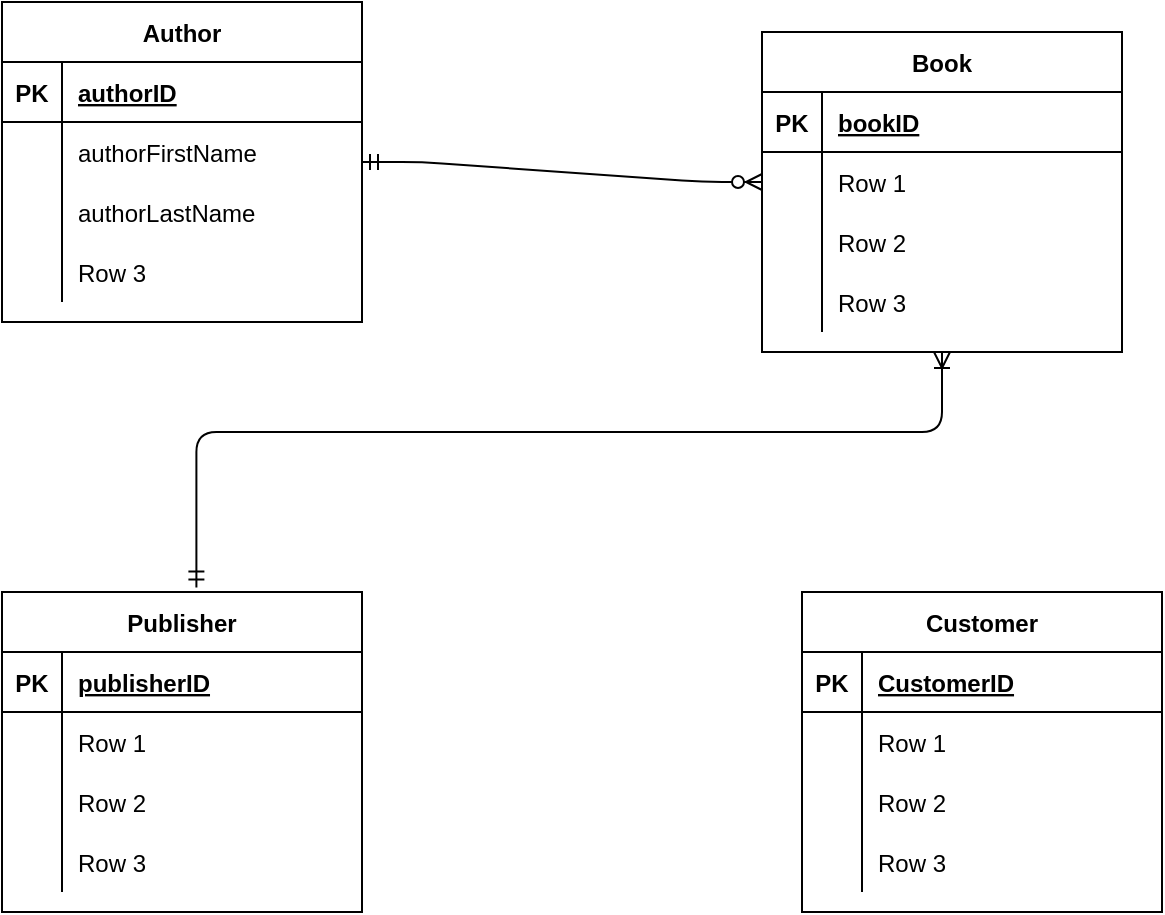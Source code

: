 <mxfile version="13.6.9" type="github">
  <diagram id="lp7pzZUwaLm7XAebwCLD" name="Page-1">
    <mxGraphModel dx="745" dy="654" grid="1" gridSize="10" guides="1" tooltips="1" connect="1" arrows="1" fold="1" page="1" pageScale="1" pageWidth="850" pageHeight="1100" math="0" shadow="0">
      <root>
        <mxCell id="0" />
        <mxCell id="1" parent="0" />
        <mxCell id="WMdSiYsk_7yJCBq60dbt-70" value="" style="edgeStyle=entityRelationEdgeStyle;fontSize=12;html=1;endArrow=ERzeroToMany;endFill=1;exitX=1;exitY=0.5;exitDx=0;exitDy=0;entryX=0;entryY=0.5;entryDx=0;entryDy=0;startArrow=ERmandOne;startFill=0;" edge="1" parent="1" source="WMdSiYsk_7yJCBq60dbt-1" target="WMdSiYsk_7yJCBq60dbt-35">
          <mxGeometry width="100" height="100" relative="1" as="geometry">
            <mxPoint x="370" y="400" as="sourcePoint" />
            <mxPoint x="480" y="400" as="targetPoint" />
          </mxGeometry>
        </mxCell>
        <mxCell id="WMdSiYsk_7yJCBq60dbt-1" value="Author" style="shape=table;startSize=30;container=1;collapsible=1;childLayout=tableLayout;fixedRows=1;rowLines=0;fontStyle=1;align=center;resizeLast=1;" vertex="1" parent="1">
          <mxGeometry x="140" y="335" width="180" height="160" as="geometry" />
        </mxCell>
        <mxCell id="WMdSiYsk_7yJCBq60dbt-2" value="" style="shape=partialRectangle;collapsible=0;dropTarget=0;pointerEvents=0;fillColor=none;top=0;left=0;bottom=1;right=0;points=[[0,0.5],[1,0.5]];portConstraint=eastwest;" vertex="1" parent="WMdSiYsk_7yJCBq60dbt-1">
          <mxGeometry y="30" width="180" height="30" as="geometry" />
        </mxCell>
        <mxCell id="WMdSiYsk_7yJCBq60dbt-3" value="PK" style="shape=partialRectangle;connectable=0;fillColor=none;top=0;left=0;bottom=0;right=0;fontStyle=1;overflow=hidden;" vertex="1" parent="WMdSiYsk_7yJCBq60dbt-2">
          <mxGeometry width="30" height="30" as="geometry" />
        </mxCell>
        <mxCell id="WMdSiYsk_7yJCBq60dbt-4" value="authorID" style="shape=partialRectangle;connectable=0;fillColor=none;top=0;left=0;bottom=0;right=0;align=left;spacingLeft=6;fontStyle=5;overflow=hidden;" vertex="1" parent="WMdSiYsk_7yJCBq60dbt-2">
          <mxGeometry x="30" width="150" height="30" as="geometry" />
        </mxCell>
        <mxCell id="WMdSiYsk_7yJCBq60dbt-5" value="" style="shape=partialRectangle;collapsible=0;dropTarget=0;pointerEvents=0;fillColor=none;top=0;left=0;bottom=0;right=0;points=[[0,0.5],[1,0.5]];portConstraint=eastwest;" vertex="1" parent="WMdSiYsk_7yJCBq60dbt-1">
          <mxGeometry y="60" width="180" height="30" as="geometry" />
        </mxCell>
        <mxCell id="WMdSiYsk_7yJCBq60dbt-6" value="" style="shape=partialRectangle;connectable=0;fillColor=none;top=0;left=0;bottom=0;right=0;editable=1;overflow=hidden;" vertex="1" parent="WMdSiYsk_7yJCBq60dbt-5">
          <mxGeometry width="30" height="30" as="geometry" />
        </mxCell>
        <mxCell id="WMdSiYsk_7yJCBq60dbt-7" value="authorFirstName" style="shape=partialRectangle;connectable=0;fillColor=none;top=0;left=0;bottom=0;right=0;align=left;spacingLeft=6;overflow=hidden;" vertex="1" parent="WMdSiYsk_7yJCBq60dbt-5">
          <mxGeometry x="30" width="150" height="30" as="geometry" />
        </mxCell>
        <mxCell id="WMdSiYsk_7yJCBq60dbt-8" value="" style="shape=partialRectangle;collapsible=0;dropTarget=0;pointerEvents=0;fillColor=none;top=0;left=0;bottom=0;right=0;points=[[0,0.5],[1,0.5]];portConstraint=eastwest;" vertex="1" parent="WMdSiYsk_7yJCBq60dbt-1">
          <mxGeometry y="90" width="180" height="30" as="geometry" />
        </mxCell>
        <mxCell id="WMdSiYsk_7yJCBq60dbt-9" value="" style="shape=partialRectangle;connectable=0;fillColor=none;top=0;left=0;bottom=0;right=0;editable=1;overflow=hidden;" vertex="1" parent="WMdSiYsk_7yJCBq60dbt-8">
          <mxGeometry width="30" height="30" as="geometry" />
        </mxCell>
        <mxCell id="WMdSiYsk_7yJCBq60dbt-10" value="authorLastName" style="shape=partialRectangle;connectable=0;fillColor=none;top=0;left=0;bottom=0;right=0;align=left;spacingLeft=6;overflow=hidden;" vertex="1" parent="WMdSiYsk_7yJCBq60dbt-8">
          <mxGeometry x="30" width="150" height="30" as="geometry" />
        </mxCell>
        <mxCell id="WMdSiYsk_7yJCBq60dbt-11" value="" style="shape=partialRectangle;collapsible=0;dropTarget=0;pointerEvents=0;fillColor=none;top=0;left=0;bottom=0;right=0;points=[[0,0.5],[1,0.5]];portConstraint=eastwest;" vertex="1" parent="WMdSiYsk_7yJCBq60dbt-1">
          <mxGeometry y="120" width="180" height="30" as="geometry" />
        </mxCell>
        <mxCell id="WMdSiYsk_7yJCBq60dbt-12" value="" style="shape=partialRectangle;connectable=0;fillColor=none;top=0;left=0;bottom=0;right=0;editable=1;overflow=hidden;" vertex="1" parent="WMdSiYsk_7yJCBq60dbt-11">
          <mxGeometry width="30" height="30" as="geometry" />
        </mxCell>
        <mxCell id="WMdSiYsk_7yJCBq60dbt-13" value="Row 3" style="shape=partialRectangle;connectable=0;fillColor=none;top=0;left=0;bottom=0;right=0;align=left;spacingLeft=6;overflow=hidden;" vertex="1" parent="WMdSiYsk_7yJCBq60dbt-11">
          <mxGeometry x="30" width="150" height="30" as="geometry" />
        </mxCell>
        <mxCell id="WMdSiYsk_7yJCBq60dbt-57" value="Customer" style="shape=table;startSize=30;container=1;collapsible=1;childLayout=tableLayout;fixedRows=1;rowLines=0;fontStyle=1;align=center;resizeLast=1;" vertex="1" parent="1">
          <mxGeometry x="540" y="630" width="180" height="160" as="geometry" />
        </mxCell>
        <mxCell id="WMdSiYsk_7yJCBq60dbt-58" value="" style="shape=partialRectangle;collapsible=0;dropTarget=0;pointerEvents=0;fillColor=none;top=0;left=0;bottom=1;right=0;points=[[0,0.5],[1,0.5]];portConstraint=eastwest;" vertex="1" parent="WMdSiYsk_7yJCBq60dbt-57">
          <mxGeometry y="30" width="180" height="30" as="geometry" />
        </mxCell>
        <mxCell id="WMdSiYsk_7yJCBq60dbt-59" value="PK" style="shape=partialRectangle;connectable=0;fillColor=none;top=0;left=0;bottom=0;right=0;fontStyle=1;overflow=hidden;" vertex="1" parent="WMdSiYsk_7yJCBq60dbt-58">
          <mxGeometry width="30" height="30" as="geometry" />
        </mxCell>
        <mxCell id="WMdSiYsk_7yJCBq60dbt-60" value="CustomerID" style="shape=partialRectangle;connectable=0;fillColor=none;top=0;left=0;bottom=0;right=0;align=left;spacingLeft=6;fontStyle=5;overflow=hidden;" vertex="1" parent="WMdSiYsk_7yJCBq60dbt-58">
          <mxGeometry x="30" width="150" height="30" as="geometry" />
        </mxCell>
        <mxCell id="WMdSiYsk_7yJCBq60dbt-61" value="" style="shape=partialRectangle;collapsible=0;dropTarget=0;pointerEvents=0;fillColor=none;top=0;left=0;bottom=0;right=0;points=[[0,0.5],[1,0.5]];portConstraint=eastwest;" vertex="1" parent="WMdSiYsk_7yJCBq60dbt-57">
          <mxGeometry y="60" width="180" height="30" as="geometry" />
        </mxCell>
        <mxCell id="WMdSiYsk_7yJCBq60dbt-62" value="" style="shape=partialRectangle;connectable=0;fillColor=none;top=0;left=0;bottom=0;right=0;editable=1;overflow=hidden;" vertex="1" parent="WMdSiYsk_7yJCBq60dbt-61">
          <mxGeometry width="30" height="30" as="geometry" />
        </mxCell>
        <mxCell id="WMdSiYsk_7yJCBq60dbt-63" value="Row 1" style="shape=partialRectangle;connectable=0;fillColor=none;top=0;left=0;bottom=0;right=0;align=left;spacingLeft=6;overflow=hidden;" vertex="1" parent="WMdSiYsk_7yJCBq60dbt-61">
          <mxGeometry x="30" width="150" height="30" as="geometry" />
        </mxCell>
        <mxCell id="WMdSiYsk_7yJCBq60dbt-64" value="" style="shape=partialRectangle;collapsible=0;dropTarget=0;pointerEvents=0;fillColor=none;top=0;left=0;bottom=0;right=0;points=[[0,0.5],[1,0.5]];portConstraint=eastwest;" vertex="1" parent="WMdSiYsk_7yJCBq60dbt-57">
          <mxGeometry y="90" width="180" height="30" as="geometry" />
        </mxCell>
        <mxCell id="WMdSiYsk_7yJCBq60dbt-65" value="" style="shape=partialRectangle;connectable=0;fillColor=none;top=0;left=0;bottom=0;right=0;editable=1;overflow=hidden;" vertex="1" parent="WMdSiYsk_7yJCBq60dbt-64">
          <mxGeometry width="30" height="30" as="geometry" />
        </mxCell>
        <mxCell id="WMdSiYsk_7yJCBq60dbt-66" value="Row 2" style="shape=partialRectangle;connectable=0;fillColor=none;top=0;left=0;bottom=0;right=0;align=left;spacingLeft=6;overflow=hidden;" vertex="1" parent="WMdSiYsk_7yJCBq60dbt-64">
          <mxGeometry x="30" width="150" height="30" as="geometry" />
        </mxCell>
        <mxCell id="WMdSiYsk_7yJCBq60dbt-67" value="" style="shape=partialRectangle;collapsible=0;dropTarget=0;pointerEvents=0;fillColor=none;top=0;left=0;bottom=0;right=0;points=[[0,0.5],[1,0.5]];portConstraint=eastwest;" vertex="1" parent="WMdSiYsk_7yJCBq60dbt-57">
          <mxGeometry y="120" width="180" height="30" as="geometry" />
        </mxCell>
        <mxCell id="WMdSiYsk_7yJCBq60dbt-68" value="" style="shape=partialRectangle;connectable=0;fillColor=none;top=0;left=0;bottom=0;right=0;editable=1;overflow=hidden;" vertex="1" parent="WMdSiYsk_7yJCBq60dbt-67">
          <mxGeometry width="30" height="30" as="geometry" />
        </mxCell>
        <mxCell id="WMdSiYsk_7yJCBq60dbt-69" value="Row 3" style="shape=partialRectangle;connectable=0;fillColor=none;top=0;left=0;bottom=0;right=0;align=left;spacingLeft=6;overflow=hidden;" vertex="1" parent="WMdSiYsk_7yJCBq60dbt-67">
          <mxGeometry x="30" width="150" height="30" as="geometry" />
        </mxCell>
        <mxCell id="WMdSiYsk_7yJCBq60dbt-44" value="Publisher" style="shape=table;startSize=30;container=1;collapsible=1;childLayout=tableLayout;fixedRows=1;rowLines=0;fontStyle=1;align=center;resizeLast=1;" vertex="1" parent="1">
          <mxGeometry x="140" y="630" width="180" height="160" as="geometry" />
        </mxCell>
        <mxCell id="WMdSiYsk_7yJCBq60dbt-45" value="" style="shape=partialRectangle;collapsible=0;dropTarget=0;pointerEvents=0;fillColor=none;top=0;left=0;bottom=1;right=0;points=[[0,0.5],[1,0.5]];portConstraint=eastwest;" vertex="1" parent="WMdSiYsk_7yJCBq60dbt-44">
          <mxGeometry y="30" width="180" height="30" as="geometry" />
        </mxCell>
        <mxCell id="WMdSiYsk_7yJCBq60dbt-46" value="PK" style="shape=partialRectangle;connectable=0;fillColor=none;top=0;left=0;bottom=0;right=0;fontStyle=1;overflow=hidden;" vertex="1" parent="WMdSiYsk_7yJCBq60dbt-45">
          <mxGeometry width="30" height="30" as="geometry" />
        </mxCell>
        <mxCell id="WMdSiYsk_7yJCBq60dbt-47" value="publisherID" style="shape=partialRectangle;connectable=0;fillColor=none;top=0;left=0;bottom=0;right=0;align=left;spacingLeft=6;fontStyle=5;overflow=hidden;" vertex="1" parent="WMdSiYsk_7yJCBq60dbt-45">
          <mxGeometry x="30" width="150" height="30" as="geometry" />
        </mxCell>
        <mxCell id="WMdSiYsk_7yJCBq60dbt-48" value="" style="shape=partialRectangle;collapsible=0;dropTarget=0;pointerEvents=0;fillColor=none;top=0;left=0;bottom=0;right=0;points=[[0,0.5],[1,0.5]];portConstraint=eastwest;" vertex="1" parent="WMdSiYsk_7yJCBq60dbt-44">
          <mxGeometry y="60" width="180" height="30" as="geometry" />
        </mxCell>
        <mxCell id="WMdSiYsk_7yJCBq60dbt-49" value="" style="shape=partialRectangle;connectable=0;fillColor=none;top=0;left=0;bottom=0;right=0;editable=1;overflow=hidden;" vertex="1" parent="WMdSiYsk_7yJCBq60dbt-48">
          <mxGeometry width="30" height="30" as="geometry" />
        </mxCell>
        <mxCell id="WMdSiYsk_7yJCBq60dbt-50" value="Row 1" style="shape=partialRectangle;connectable=0;fillColor=none;top=0;left=0;bottom=0;right=0;align=left;spacingLeft=6;overflow=hidden;" vertex="1" parent="WMdSiYsk_7yJCBq60dbt-48">
          <mxGeometry x="30" width="150" height="30" as="geometry" />
        </mxCell>
        <mxCell id="WMdSiYsk_7yJCBq60dbt-51" value="" style="shape=partialRectangle;collapsible=0;dropTarget=0;pointerEvents=0;fillColor=none;top=0;left=0;bottom=0;right=0;points=[[0,0.5],[1,0.5]];portConstraint=eastwest;" vertex="1" parent="WMdSiYsk_7yJCBq60dbt-44">
          <mxGeometry y="90" width="180" height="30" as="geometry" />
        </mxCell>
        <mxCell id="WMdSiYsk_7yJCBq60dbt-52" value="" style="shape=partialRectangle;connectable=0;fillColor=none;top=0;left=0;bottom=0;right=0;editable=1;overflow=hidden;" vertex="1" parent="WMdSiYsk_7yJCBq60dbt-51">
          <mxGeometry width="30" height="30" as="geometry" />
        </mxCell>
        <mxCell id="WMdSiYsk_7yJCBq60dbt-53" value="Row 2" style="shape=partialRectangle;connectable=0;fillColor=none;top=0;left=0;bottom=0;right=0;align=left;spacingLeft=6;overflow=hidden;" vertex="1" parent="WMdSiYsk_7yJCBq60dbt-51">
          <mxGeometry x="30" width="150" height="30" as="geometry" />
        </mxCell>
        <mxCell id="WMdSiYsk_7yJCBq60dbt-54" value="" style="shape=partialRectangle;collapsible=0;dropTarget=0;pointerEvents=0;fillColor=none;top=0;left=0;bottom=0;right=0;points=[[0,0.5],[1,0.5]];portConstraint=eastwest;" vertex="1" parent="WMdSiYsk_7yJCBq60dbt-44">
          <mxGeometry y="120" width="180" height="30" as="geometry" />
        </mxCell>
        <mxCell id="WMdSiYsk_7yJCBq60dbt-55" value="" style="shape=partialRectangle;connectable=0;fillColor=none;top=0;left=0;bottom=0;right=0;editable=1;overflow=hidden;" vertex="1" parent="WMdSiYsk_7yJCBq60dbt-54">
          <mxGeometry width="30" height="30" as="geometry" />
        </mxCell>
        <mxCell id="WMdSiYsk_7yJCBq60dbt-56" value="Row 3" style="shape=partialRectangle;connectable=0;fillColor=none;top=0;left=0;bottom=0;right=0;align=left;spacingLeft=6;overflow=hidden;" vertex="1" parent="WMdSiYsk_7yJCBq60dbt-54">
          <mxGeometry x="30" width="150" height="30" as="geometry" />
        </mxCell>
        <mxCell id="WMdSiYsk_7yJCBq60dbt-74" value="" style="edgeStyle=orthogonalEdgeStyle;fontSize=12;html=1;endArrow=ERoneToMany;exitX=0.54;exitY=-0.014;exitDx=0;exitDy=0;exitPerimeter=0;entryX=0.5;entryY=1;entryDx=0;entryDy=0;startArrow=ERmandOne;startFill=0;" edge="1" parent="1" source="WMdSiYsk_7yJCBq60dbt-44" target="WMdSiYsk_7yJCBq60dbt-31">
          <mxGeometry width="100" height="100" relative="1" as="geometry">
            <mxPoint x="250" y="590" as="sourcePoint" />
            <mxPoint x="490" y="480" as="targetPoint" />
            <Array as="points">
              <mxPoint x="237" y="550" />
              <mxPoint x="610" y="550" />
            </Array>
          </mxGeometry>
        </mxCell>
        <mxCell id="WMdSiYsk_7yJCBq60dbt-31" value="Book" style="shape=table;startSize=30;container=1;collapsible=1;childLayout=tableLayout;fixedRows=1;rowLines=0;fontStyle=1;align=center;resizeLast=1;" vertex="1" parent="1">
          <mxGeometry x="520" y="350" width="180" height="160" as="geometry" />
        </mxCell>
        <mxCell id="WMdSiYsk_7yJCBq60dbt-32" value="" style="shape=partialRectangle;collapsible=0;dropTarget=0;pointerEvents=0;fillColor=none;top=0;left=0;bottom=1;right=0;points=[[0,0.5],[1,0.5]];portConstraint=eastwest;" vertex="1" parent="WMdSiYsk_7yJCBq60dbt-31">
          <mxGeometry y="30" width="180" height="30" as="geometry" />
        </mxCell>
        <mxCell id="WMdSiYsk_7yJCBq60dbt-33" value="PK" style="shape=partialRectangle;connectable=0;fillColor=none;top=0;left=0;bottom=0;right=0;fontStyle=1;overflow=hidden;" vertex="1" parent="WMdSiYsk_7yJCBq60dbt-32">
          <mxGeometry width="30" height="30" as="geometry" />
        </mxCell>
        <mxCell id="WMdSiYsk_7yJCBq60dbt-34" value="bookID" style="shape=partialRectangle;connectable=0;fillColor=none;top=0;left=0;bottom=0;right=0;align=left;spacingLeft=6;fontStyle=5;overflow=hidden;" vertex="1" parent="WMdSiYsk_7yJCBq60dbt-32">
          <mxGeometry x="30" width="150" height="30" as="geometry" />
        </mxCell>
        <mxCell id="WMdSiYsk_7yJCBq60dbt-35" value="" style="shape=partialRectangle;collapsible=0;dropTarget=0;pointerEvents=0;fillColor=none;top=0;left=0;bottom=0;right=0;points=[[0,0.5],[1,0.5]];portConstraint=eastwest;" vertex="1" parent="WMdSiYsk_7yJCBq60dbt-31">
          <mxGeometry y="60" width="180" height="30" as="geometry" />
        </mxCell>
        <mxCell id="WMdSiYsk_7yJCBq60dbt-36" value="" style="shape=partialRectangle;connectable=0;fillColor=none;top=0;left=0;bottom=0;right=0;editable=1;overflow=hidden;" vertex="1" parent="WMdSiYsk_7yJCBq60dbt-35">
          <mxGeometry width="30" height="30" as="geometry" />
        </mxCell>
        <mxCell id="WMdSiYsk_7yJCBq60dbt-37" value="Row 1" style="shape=partialRectangle;connectable=0;fillColor=none;top=0;left=0;bottom=0;right=0;align=left;spacingLeft=6;overflow=hidden;" vertex="1" parent="WMdSiYsk_7yJCBq60dbt-35">
          <mxGeometry x="30" width="150" height="30" as="geometry" />
        </mxCell>
        <mxCell id="WMdSiYsk_7yJCBq60dbt-38" value="" style="shape=partialRectangle;collapsible=0;dropTarget=0;pointerEvents=0;fillColor=none;top=0;left=0;bottom=0;right=0;points=[[0,0.5],[1,0.5]];portConstraint=eastwest;" vertex="1" parent="WMdSiYsk_7yJCBq60dbt-31">
          <mxGeometry y="90" width="180" height="30" as="geometry" />
        </mxCell>
        <mxCell id="WMdSiYsk_7yJCBq60dbt-39" value="" style="shape=partialRectangle;connectable=0;fillColor=none;top=0;left=0;bottom=0;right=0;editable=1;overflow=hidden;" vertex="1" parent="WMdSiYsk_7yJCBq60dbt-38">
          <mxGeometry width="30" height="30" as="geometry" />
        </mxCell>
        <mxCell id="WMdSiYsk_7yJCBq60dbt-40" value="Row 2" style="shape=partialRectangle;connectable=0;fillColor=none;top=0;left=0;bottom=0;right=0;align=left;spacingLeft=6;overflow=hidden;" vertex="1" parent="WMdSiYsk_7yJCBq60dbt-38">
          <mxGeometry x="30" width="150" height="30" as="geometry" />
        </mxCell>
        <mxCell id="WMdSiYsk_7yJCBq60dbt-41" value="" style="shape=partialRectangle;collapsible=0;dropTarget=0;pointerEvents=0;fillColor=none;top=0;left=0;bottom=0;right=0;points=[[0,0.5],[1,0.5]];portConstraint=eastwest;" vertex="1" parent="WMdSiYsk_7yJCBq60dbt-31">
          <mxGeometry y="120" width="180" height="30" as="geometry" />
        </mxCell>
        <mxCell id="WMdSiYsk_7yJCBq60dbt-42" value="" style="shape=partialRectangle;connectable=0;fillColor=none;top=0;left=0;bottom=0;right=0;editable=1;overflow=hidden;" vertex="1" parent="WMdSiYsk_7yJCBq60dbt-41">
          <mxGeometry width="30" height="30" as="geometry" />
        </mxCell>
        <mxCell id="WMdSiYsk_7yJCBq60dbt-43" value="Row 3" style="shape=partialRectangle;connectable=0;fillColor=none;top=0;left=0;bottom=0;right=0;align=left;spacingLeft=6;overflow=hidden;" vertex="1" parent="WMdSiYsk_7yJCBq60dbt-41">
          <mxGeometry x="30" width="150" height="30" as="geometry" />
        </mxCell>
      </root>
    </mxGraphModel>
  </diagram>
</mxfile>
